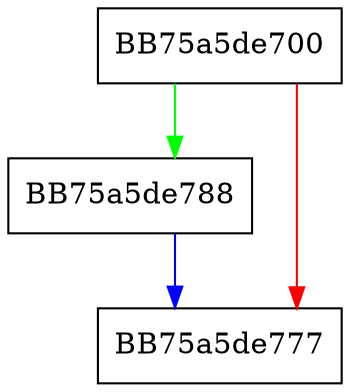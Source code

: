 digraph create {
  node [shape="box"];
  graph [splines=ortho];
  BB75a5de700 -> BB75a5de788 [color="green"];
  BB75a5de700 -> BB75a5de777 [color="red"];
  BB75a5de788 -> BB75a5de777 [color="blue"];
}